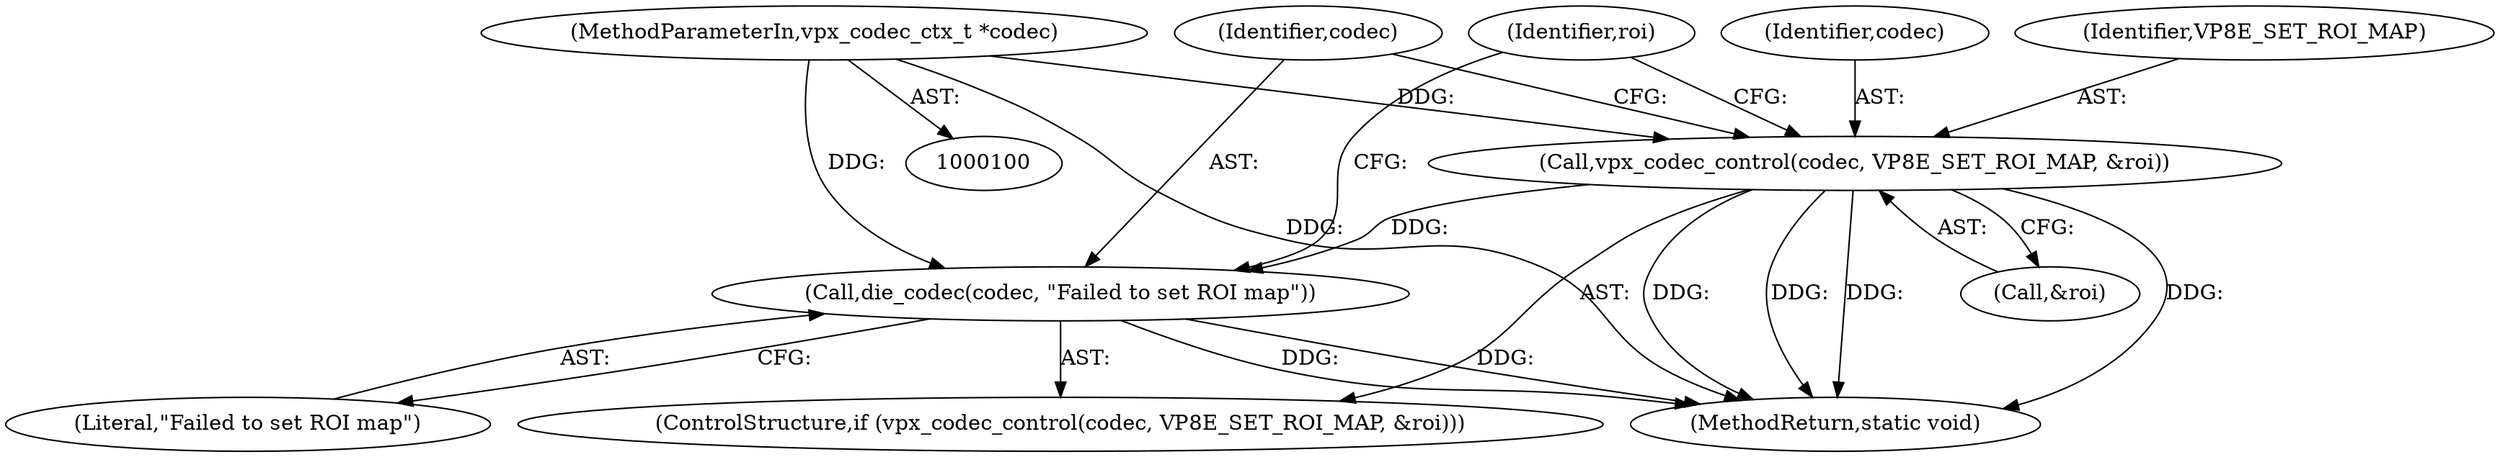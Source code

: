 digraph "0_Android_5a9753fca56f0eeb9f61e342b2fccffc364f9426_9@pointer" {
"1000102" [label="(MethodParameterIn,vpx_codec_ctx_t *codec)"];
"1000256" [label="(Call,vpx_codec_control(codec, VP8E_SET_ROI_MAP, &roi))"];
"1000261" [label="(Call,die_codec(codec, \"Failed to set ROI map\"))"];
"1000262" [label="(Identifier,codec)"];
"1000256" [label="(Call,vpx_codec_control(codec, VP8E_SET_ROI_MAP, &roi))"];
"1000266" [label="(Identifier,roi)"];
"1000259" [label="(Call,&roi)"];
"1000102" [label="(MethodParameterIn,vpx_codec_ctx_t *codec)"];
"1000261" [label="(Call,die_codec(codec, \"Failed to set ROI map\"))"];
"1000257" [label="(Identifier,codec)"];
"1000258" [label="(Identifier,VP8E_SET_ROI_MAP)"];
"1000255" [label="(ControlStructure,if (vpx_codec_control(codec, VP8E_SET_ROI_MAP, &roi)))"];
"1000268" [label="(MethodReturn,static void)"];
"1000263" [label="(Literal,\"Failed to set ROI map\")"];
"1000102" -> "1000100"  [label="AST: "];
"1000102" -> "1000268"  [label="DDG: "];
"1000102" -> "1000256"  [label="DDG: "];
"1000102" -> "1000261"  [label="DDG: "];
"1000256" -> "1000255"  [label="AST: "];
"1000256" -> "1000259"  [label="CFG: "];
"1000257" -> "1000256"  [label="AST: "];
"1000258" -> "1000256"  [label="AST: "];
"1000259" -> "1000256"  [label="AST: "];
"1000262" -> "1000256"  [label="CFG: "];
"1000266" -> "1000256"  [label="CFG: "];
"1000256" -> "1000268"  [label="DDG: "];
"1000256" -> "1000268"  [label="DDG: "];
"1000256" -> "1000268"  [label="DDG: "];
"1000256" -> "1000268"  [label="DDG: "];
"1000256" -> "1000261"  [label="DDG: "];
"1000261" -> "1000255"  [label="AST: "];
"1000261" -> "1000263"  [label="CFG: "];
"1000262" -> "1000261"  [label="AST: "];
"1000263" -> "1000261"  [label="AST: "];
"1000266" -> "1000261"  [label="CFG: "];
"1000261" -> "1000268"  [label="DDG: "];
"1000261" -> "1000268"  [label="DDG: "];
}
